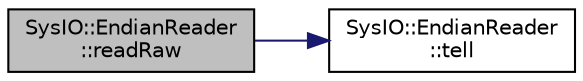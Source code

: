 digraph "SysIO::EndianReader::readRaw"
{
 // LATEX_PDF_SIZE
  edge [fontname="Helvetica",fontsize="10",labelfontname="Helvetica",labelfontsize="10"];
  node [fontname="Helvetica",fontsize="10",shape=record];
  rankdir="LR";
  Node1 [label="SysIO::EndianReader\l::readRaw",height=0.2,width=0.4,color="black", fillcolor="grey75", style="filled", fontcolor="black",tooltip="Read n bytes from current position."];
  Node1 -> Node2 [color="midnightblue",fontsize="10",style="solid",fontname="Helvetica"];
  Node2 [label="SysIO::EndianReader\l::tell",height=0.2,width=0.4,color="black", fillcolor="white", style="filled",URL="$class_sys_i_o_1_1_endian_reader.html#a66d087f8d98f74393be3d2c993045c5a",tooltip="Gets the current position in the stream."];
}
